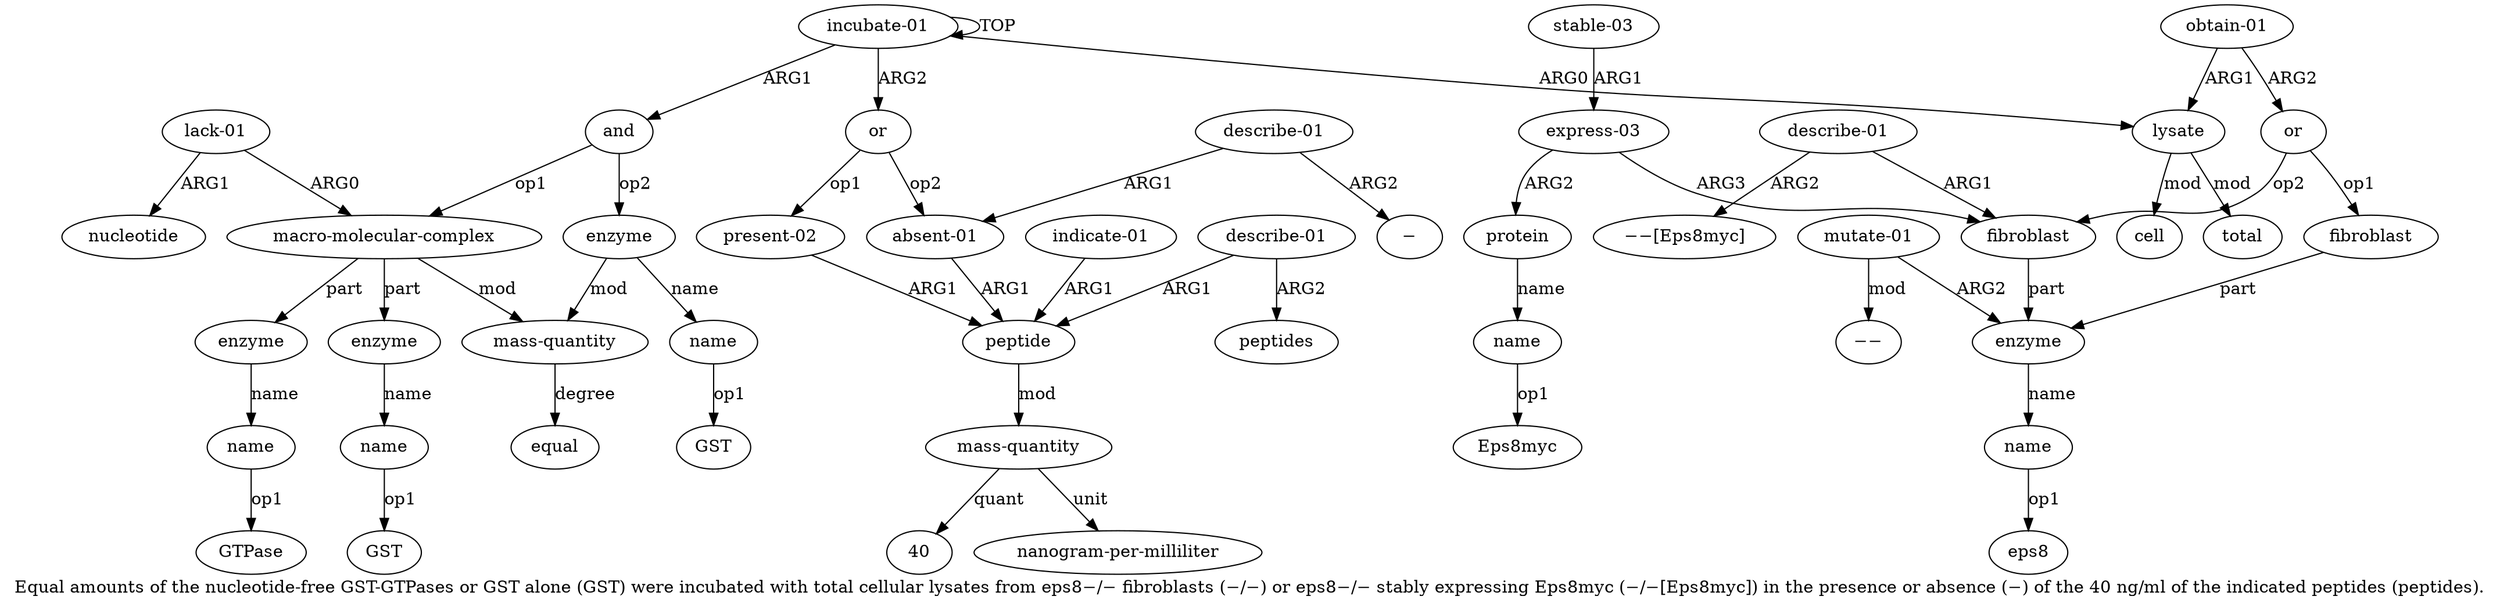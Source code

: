 digraph  {
	graph [label="Equal amounts of the nucleotide-free GST-GTPases or GST alone (GST) were incubated with total cellular lysates from eps8−/− \
fibroblasts (−/−) or eps8−/− stably expressing Eps8myc (−/−[Eps8myc]) in the presence or absence (−) of the 40 ng/\
ml of the indicated peptides (peptides)."];
	node [label="\N"];
	a20	 [color=black,
		gold_ind=20,
		gold_label=enzyme,
		label=enzyme,
		test_ind=20,
		test_label=enzyme];
	a21	 [color=black,
		gold_ind=21,
		gold_label=name,
		label=name,
		test_ind=21,
		test_label=name];
	a20 -> a21 [key=0,
	color=black,
	gold_label=name,
	label=name,
	test_label=name];
"a21 GTPase" [color=black,
	gold_ind=-1,
	gold_label=GTPase,
	label=GTPase,
	test_ind=-1,
	test_label=GTPase];
a21 -> "a21 GTPase" [key=0,
color=black,
gold_label=op1,
label=op1,
test_label=op1];
a22 [color=black,
gold_ind=22,
gold_label="mass-quantity",
label="mass-quantity",
test_ind=22,
test_label="mass-quantity"];
a23 [color=black,
gold_ind=23,
gold_label=equal,
label=equal,
test_ind=23,
test_label=equal];
a22 -> a23 [key=0,
color=black,
gold_label=degree,
label=degree,
test_label=degree];
a24 [color=black,
gold_ind=24,
gold_label="lack-01",
label="lack-01",
test_ind=24,
test_label="lack-01"];
a25 [color=black,
gold_ind=25,
gold_label=nucleotide,
label=nucleotide,
test_ind=25,
test_label=nucleotide];
a24 -> a25 [key=0,
color=black,
gold_label=ARG1,
label=ARG1,
test_label=ARG1];
a17 [color=black,
gold_ind=17,
gold_label="macro-molecular-complex",
label="macro-molecular-complex",
test_ind=17,
test_label="macro-molecular-complex"];
a24 -> a17 [key=0,
color=black,
gold_label=ARG0,
label=ARG0,
test_label=ARG0];
a26 [color=black,
gold_ind=26,
gold_label=enzyme,
label=enzyme,
test_ind=26,
test_label=enzyme];
a26 -> a22 [key=0,
color=black,
gold_label=mod,
label=mod,
test_label=mod];
a27 [color=black,
gold_ind=27,
gold_label=name,
label=name,
test_ind=27,
test_label=name];
a26 -> a27 [key=0,
color=black,
gold_label=name,
label=name,
test_label=name];
"a27 GST" [color=black,
gold_ind=-1,
gold_label=GST,
label=GST,
test_ind=-1,
test_label=GST];
a27 -> "a27 GST" [key=0,
color=black,
gold_label=op1,
label=op1,
test_label=op1];
a28 [color=black,
gold_ind=28,
gold_label=or,
label=or,
test_ind=28,
test_label=or];
a29 [color=black,
gold_ind=29,
gold_label="present-02",
label="present-02",
test_ind=29,
test_label="present-02"];
a28 -> a29 [key=0,
color=black,
gold_label=op1,
label=op1,
test_label=op1];
a36 [color=black,
gold_ind=36,
gold_label="absent-01",
label="absent-01",
test_ind=36,
test_label="absent-01"];
a28 -> a36 [key=0,
color=black,
gold_label=op2,
label=op2,
test_label=op2];
a30 [color=black,
gold_ind=30,
gold_label=peptide,
label=peptide,
test_ind=30,
test_label=peptide];
a29 -> a30 [key=0,
color=black,
gold_label=ARG1,
label=ARG1,
test_label=ARG1];
"a19 GST" [color=black,
gold_ind=-1,
gold_label=GST,
label=GST,
test_ind=-1,
test_label=GST];
a31 [color=black,
gold_ind=31,
gold_label="indicate-01",
label="indicate-01",
test_ind=31,
test_label="indicate-01"];
a31 -> a30 [key=0,
color=black,
gold_label=ARG1,
label=ARG1,
test_label=ARG1];
a34 [color=black,
gold_ind=34,
gold_label="mass-quantity",
label="mass-quantity",
test_ind=34,
test_label="mass-quantity"];
a30 -> a34 [key=0,
color=black,
gold_label=mod,
label=mod,
test_label=mod];
a37 [color=black,
gold_ind=37,
gold_label="describe-01",
label="describe-01",
test_ind=37,
test_label="describe-01"];
a37 -> a36 [key=0,
color=black,
gold_label=ARG1,
label=ARG1,
test_label=ARG1];
"a37 −" [color=black,
gold_ind=-1,
gold_label=−,
label=−,
test_ind=-1,
test_label=−];
a37 -> "a37 −" [key=0,
color=black,
gold_label=ARG2,
label=ARG2,
test_label=ARG2];
a36 -> a30 [key=0,
color=black,
gold_label=ARG1,
label=ARG1,
test_label=ARG1];
a33 [color=black,
gold_ind=33,
gold_label=peptides,
label=peptides,
test_ind=33,
test_label=peptides];
a35 [color=black,
gold_ind=35,
gold_label="nanogram-per-milliliter",
label="nanogram-per-milliliter",
test_ind=35,
test_label="nanogram-per-milliliter"];
a34 -> a35 [key=0,
color=black,
gold_label=unit,
label=unit,
test_label=unit];
"a34 40" [color=black,
gold_ind=-1,
gold_label=40,
label=40,
test_ind=-1,
test_label=40];
a34 -> "a34 40" [key=0,
color=black,
gold_label=quant,
label=quant,
test_label=quant];
"a8 eps8" [color=black,
gold_ind=-1,
gold_label=eps8,
label=eps8,
test_ind=-1,
test_label=eps8];
a32 [color=black,
gold_ind=32,
gold_label="describe-01",
label="describe-01",
test_ind=32,
test_label="describe-01"];
a32 -> a30 [key=0,
color=black,
gold_label=ARG1,
label=ARG1,
test_label=ARG1];
a32 -> a33 [key=0,
color=black,
gold_label=ARG2,
label=ARG2,
test_label=ARG2];
a15 [color=black,
gold_ind=15,
gold_label="describe-01",
label="describe-01",
test_ind=15,
test_label="describe-01"];
a10 [color=black,
gold_ind=10,
gold_label=fibroblast,
label=fibroblast,
test_ind=10,
test_label=fibroblast];
a15 -> a10 [key=0,
color=black,
gold_label=ARG1,
label=ARG1,
test_label=ARG1];
"a15 −−[Eps8myc]" [color=black,
gold_ind=-1,
gold_label="−−[Eps8myc]",
label="−−[Eps8myc]",
test_ind=-1,
test_label="−−[Eps8myc]"];
a15 -> "a15 −−[Eps8myc]" [key=0,
color=black,
gold_label=ARG2,
label=ARG2,
test_label=ARG2];
a14 [color=black,
gold_ind=14,
gold_label="stable-03",
label="stable-03",
test_ind=14,
test_label="stable-03"];
a11 [color=black,
gold_ind=11,
gold_label="express-03",
label="express-03",
test_ind=11,
test_label="express-03"];
a14 -> a11 [key=0,
color=black,
gold_label=ARG1,
label=ARG1,
test_label=ARG1];
a17 -> a20 [key=0,
color=black,
gold_label=part,
label=part,
test_label=part];
a17 -> a22 [key=0,
color=black,
gold_label=mod,
label=mod,
test_label=mod];
a18 [color=black,
gold_ind=18,
gold_label=enzyme,
label=enzyme,
test_ind=18,
test_label=enzyme];
a17 -> a18 [key=0,
color=black,
gold_label=part,
label=part,
test_label=part];
a16 [color=black,
gold_ind=16,
gold_label=and,
label=and,
test_ind=16,
test_label=and];
a16 -> a26 [key=0,
color=black,
gold_label=op2,
label=op2,
test_label=op2];
a16 -> a17 [key=0,
color=black,
gold_label=op1,
label=op1,
test_label=op1];
a11 -> a10 [key=0,
color=black,
gold_label=ARG3,
label=ARG3,
test_label=ARG3];
a12 [color=black,
gold_ind=12,
gold_label=protein,
label=protein,
test_ind=12,
test_label=protein];
a11 -> a12 [key=0,
color=black,
gold_label=ARG2,
label=ARG2,
test_label=ARG2];
a7 [color=black,
gold_ind=7,
gold_label=enzyme,
label=enzyme,
test_ind=7,
test_label=enzyme];
a10 -> a7 [key=0,
color=black,
gold_label=part,
label=part,
test_label=part];
a13 [color=black,
gold_ind=13,
gold_label=name,
label=name,
test_ind=13,
test_label=name];
"a13 Eps8myc" [color=black,
gold_ind=-1,
gold_label=Eps8myc,
label=Eps8myc,
test_ind=-1,
test_label=Eps8myc];
a13 -> "a13 Eps8myc" [key=0,
color=black,
gold_label=op1,
label=op1,
test_label=op1];
a12 -> a13 [key=0,
color=black,
gold_label=name,
label=name,
test_label=name];
a19 [color=black,
gold_ind=19,
gold_label=name,
label=name,
test_ind=19,
test_label=name];
a19 -> "a19 GST" [key=0,
color=black,
gold_label=op1,
label=op1,
test_label=op1];
a18 -> a19 [key=0,
color=black,
gold_label=name,
label=name,
test_label=name];
a1 [color=black,
gold_ind=1,
gold_label=lysate,
label=lysate,
test_ind=1,
test_label=lysate];
a3 [color=black,
gold_ind=3,
gold_label=cell,
label=cell,
test_ind=3,
test_label=cell];
a1 -> a3 [key=0,
color=black,
gold_label=mod,
label=mod,
test_label=mod];
a2 [color=black,
gold_ind=2,
gold_label=total,
label=total,
test_ind=2,
test_label=total];
a1 -> a2 [key=0,
color=black,
gold_label=mod,
label=mod,
test_label=mod];
a0 [color=black,
gold_ind=0,
gold_label="incubate-01",
label="incubate-01",
test_ind=0,
test_label="incubate-01"];
a0 -> a28 [key=0,
color=black,
gold_label=ARG2,
label=ARG2,
test_label=ARG2];
a0 -> a16 [key=0,
color=black,
gold_label=ARG1,
label=ARG1,
test_label=ARG1];
a0 -> a1 [key=0,
color=black,
gold_label=ARG0,
label=ARG0,
test_label=ARG0];
a0 -> a0 [key=0,
color=black,
gold_label=TOP,
label=TOP,
test_label=TOP];
a5 [color=black,
gold_ind=5,
gold_label=or,
label=or,
test_ind=5,
test_label=or];
a5 -> a10 [key=0,
color=black,
gold_label=op2,
label=op2,
test_label=op2];
a6 [color=black,
gold_ind=6,
gold_label=fibroblast,
label=fibroblast,
test_ind=6,
test_label=fibroblast];
a5 -> a6 [key=0,
color=black,
gold_label=op1,
label=op1,
test_label=op1];
a4 [color=black,
gold_ind=4,
gold_label="obtain-01",
label="obtain-01",
test_ind=4,
test_label="obtain-01"];
a4 -> a1 [key=0,
color=black,
gold_label=ARG1,
label=ARG1,
test_label=ARG1];
a4 -> a5 [key=0,
color=black,
gold_label=ARG2,
label=ARG2,
test_label=ARG2];
a8 [color=black,
gold_ind=8,
gold_label=name,
label=name,
test_ind=8,
test_label=name];
a7 -> a8 [key=0,
color=black,
gold_label=name,
label=name,
test_label=name];
a6 -> a7 [key=0,
color=black,
gold_label=part,
label=part,
test_label=part];
a9 [color=black,
gold_ind=9,
gold_label="mutate-01",
label="mutate-01",
test_ind=9,
test_label="mutate-01"];
a9 -> a7 [key=0,
color=black,
gold_label=ARG2,
label=ARG2,
test_label=ARG2];
"a9 −−" [color=black,
gold_ind=-1,
gold_label=−−,
label=−−,
test_ind=-1,
test_label=−−];
a9 -> "a9 −−" [key=0,
color=black,
gold_label=mod,
label=mod,
test_label=mod];
a8 -> "a8 eps8" [key=0,
color=black,
gold_label=op1,
label=op1,
test_label=op1];
}
